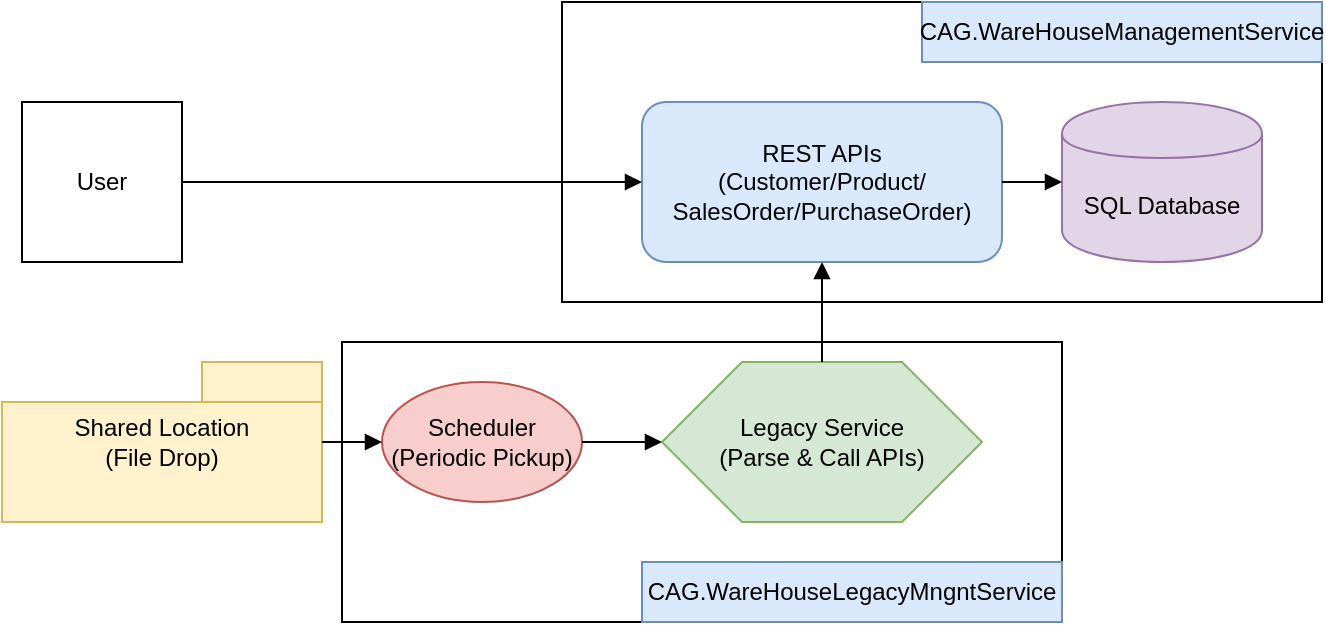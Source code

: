 <mxfile version="27.1.3">
  <diagram name="Data Ingestion Flow" id="kNjOdcSFlTyw_mA73mUY">
    <mxGraphModel dx="786" dy="417" grid="1" gridSize="10" guides="1" tooltips="1" connect="1" arrows="1" fold="1" page="1" pageScale="1" pageWidth="827" pageHeight="1169" math="0" shadow="0">
      <root>
        <mxCell id="0" />
        <mxCell id="1" parent="0" />
        <mxCell id="2" value="User" style="shape=person;whiteSpace=wrap;html=1;" parent="1" vertex="1">
          <mxGeometry x="20" y="160" width="80" height="80" as="geometry" />
        </mxCell>
        <mxCell id="3" value="REST APIs&#xa;(Customer/Product/&#xa;SalesOrder/PurchaseOrder)" style="shape=rectangle;rounded=1;whiteSpace=wrap;html=1;fillColor=#dae8fc;strokeColor=#6c8ebf;" parent="1" vertex="1">
          <mxGeometry x="330" y="160" width="180" height="80" as="geometry" />
        </mxCell>
        <mxCell id="4" value="SQL Database" style="shape=cylinder;whiteSpace=wrap;html=1;boundedLbl=1;fillColor=#e1d5e7;strokeColor=#9673a6;" parent="1" vertex="1">
          <mxGeometry x="540" y="160" width="100" height="80" as="geometry" />
        </mxCell>
        <mxCell id="5" style="endArrow=block;html=1;" parent="1" source="2" target="3" edge="1">
          <mxGeometry relative="1" as="geometry" />
        </mxCell>
        <mxCell id="6" style="endArrow=block;html=1;" parent="1" source="3" target="4" edge="1">
          <mxGeometry relative="1" as="geometry" />
        </mxCell>
        <mxCell id="7" value="Shared Location&#xa;(File Drop)" style="shape=folder;whiteSpace=wrap;html=1;fillColor=#fff2cc;strokeColor=#d6b656;" parent="1" vertex="1">
          <mxGeometry x="10" y="290" width="160" height="80" as="geometry" />
        </mxCell>
        <mxCell id="8" value="Scheduler&#xa;(Periodic Pickup)" style="shape=ellipse;whiteSpace=wrap;html=1;fillColor=#f8cecc;strokeColor=#b85450;" parent="1" vertex="1">
          <mxGeometry x="200" y="300" width="100" height="60" as="geometry" />
        </mxCell>
        <mxCell id="9" value="Legacy Service&#xa;(Parse &amp; Call APIs)" style="shape=hexagon;whiteSpace=wrap;html=1;fillColor=#d5e8d4;strokeColor=#82b366;" parent="1" vertex="1">
          <mxGeometry x="340" y="290" width="160" height="80" as="geometry" />
        </mxCell>
        <mxCell id="10" style="endArrow=block;html=1;" parent="1" source="7" target="8" edge="1">
          <mxGeometry relative="1" as="geometry" />
        </mxCell>
        <mxCell id="11" style="endArrow=block;html=1;" parent="1" source="8" target="9" edge="1">
          <mxGeometry relative="1" as="geometry" />
        </mxCell>
        <mxCell id="12" style="endArrow=block;html=1;" parent="1" source="9" target="3" edge="1">
          <mxGeometry relative="1" as="geometry" />
        </mxCell>
        <mxCell id="m7JwqGZwBlARy_YKTiB6-12" value="" style="rounded=0;whiteSpace=wrap;html=1;fillColor=none;" vertex="1" parent="1">
          <mxGeometry x="290" y="110" width="380" height="150" as="geometry" />
        </mxCell>
        <mxCell id="m7JwqGZwBlARy_YKTiB6-13" value="CAG.WareHouseManagementService" style="text;html=1;align=center;verticalAlign=middle;whiteSpace=wrap;rounded=0;strokeColor=#6c8ebf;fillColor=#dae8fc;" vertex="1" parent="1">
          <mxGeometry x="470" y="110" width="200" height="30" as="geometry" />
        </mxCell>
        <mxCell id="m7JwqGZwBlARy_YKTiB6-15" value="" style="rounded=0;whiteSpace=wrap;html=1;fillColor=none;" vertex="1" parent="1">
          <mxGeometry x="180" y="280" width="360" height="140" as="geometry" />
        </mxCell>
        <mxCell id="m7JwqGZwBlARy_YKTiB6-17" value="CAG.WareHouseLegacyMngntService" style="text;html=1;align=center;verticalAlign=middle;whiteSpace=wrap;rounded=0;strokeColor=#6c8ebf;fillColor=#dae8fc;" vertex="1" parent="1">
          <mxGeometry x="330" y="390" width="210" height="30" as="geometry" />
        </mxCell>
      </root>
    </mxGraphModel>
  </diagram>
</mxfile>
